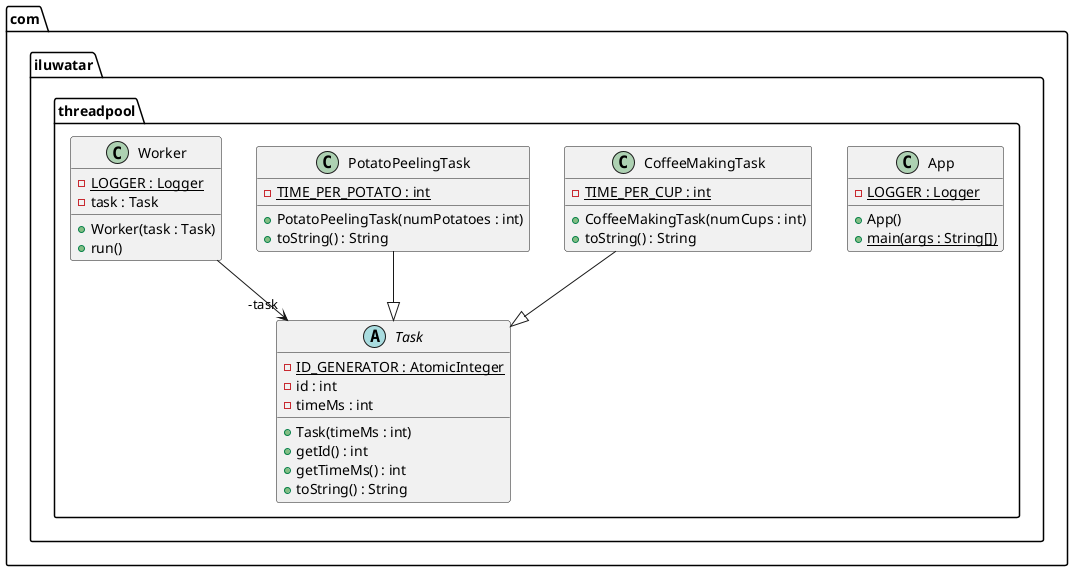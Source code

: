 @startuml
package com.iluwatar.threadpool {
  class App {
    - LOGGER : Logger {static}
    + App()
    + main(args : String[]) {static}
  }
  class CoffeeMakingTask {
    - TIME_PER_CUP : int {static}
    + CoffeeMakingTask(numCups : int)
    + toString() : String
  }
  class PotatoPeelingTask {
    - TIME_PER_POTATO : int {static}
    + PotatoPeelingTask(numPotatoes : int)
    + toString() : String
  }
  abstract class Task {
    - ID_GENERATOR : AtomicInteger {static}
    - id : int
    - timeMs : int
    + Task(timeMs : int)
    + getId() : int
    + getTimeMs() : int
    + toString() : String
  }
  class Worker {
    - LOGGER : Logger {static}
    - task : Task
    + Worker(task : Task)
    + run()
  }
}
Worker -->  "-task" Task
CoffeeMakingTask --|> Task 
PotatoPeelingTask --|> Task 
@enduml